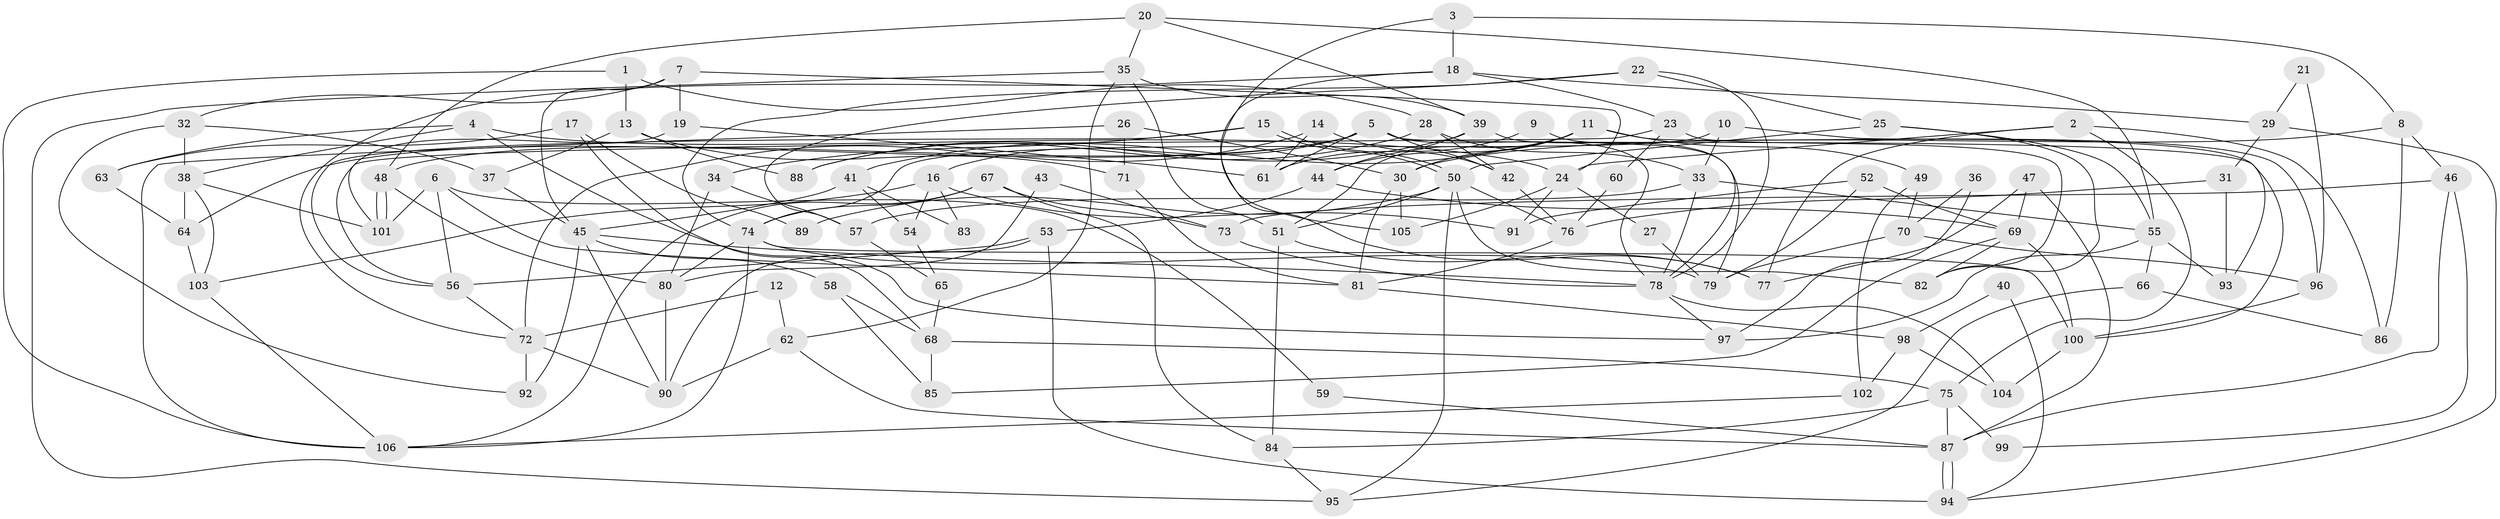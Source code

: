 // Generated by graph-tools (version 1.1) at 2025/11/02/27/25 16:11:17]
// undirected, 106 vertices, 212 edges
graph export_dot {
graph [start="1"]
  node [color=gray90,style=filled];
  1;
  2;
  3;
  4;
  5;
  6;
  7;
  8;
  9;
  10;
  11;
  12;
  13;
  14;
  15;
  16;
  17;
  18;
  19;
  20;
  21;
  22;
  23;
  24;
  25;
  26;
  27;
  28;
  29;
  30;
  31;
  32;
  33;
  34;
  35;
  36;
  37;
  38;
  39;
  40;
  41;
  42;
  43;
  44;
  45;
  46;
  47;
  48;
  49;
  50;
  51;
  52;
  53;
  54;
  55;
  56;
  57;
  58;
  59;
  60;
  61;
  62;
  63;
  64;
  65;
  66;
  67;
  68;
  69;
  70;
  71;
  72;
  73;
  74;
  75;
  76;
  77;
  78;
  79;
  80;
  81;
  82;
  83;
  84;
  85;
  86;
  87;
  88;
  89;
  90;
  91;
  92;
  93;
  94;
  95;
  96;
  97;
  98;
  99;
  100;
  101;
  102;
  103;
  104;
  105;
  106;
  1 -- 106;
  1 -- 28;
  1 -- 13;
  2 -- 75;
  2 -- 77;
  2 -- 24;
  2 -- 86;
  3 -- 18;
  3 -- 105;
  3 -- 8;
  4 -- 24;
  4 -- 38;
  4 -- 63;
  4 -- 97;
  5 -- 100;
  5 -- 78;
  5 -- 16;
  5 -- 42;
  5 -- 48;
  5 -- 61;
  5 -- 64;
  6 -- 56;
  6 -- 101;
  6 -- 59;
  6 -- 81;
  7 -- 24;
  7 -- 45;
  7 -- 19;
  7 -- 32;
  8 -- 86;
  8 -- 30;
  8 -- 46;
  9 -- 61;
  9 -- 78;
  10 -- 74;
  10 -- 33;
  10 -- 93;
  11 -- 44;
  11 -- 51;
  11 -- 30;
  11 -- 41;
  11 -- 49;
  11 -- 96;
  12 -- 72;
  12 -- 62;
  13 -- 37;
  13 -- 71;
  13 -- 88;
  14 -- 72;
  14 -- 42;
  14 -- 61;
  15 -- 50;
  15 -- 50;
  15 -- 34;
  15 -- 56;
  16 -- 103;
  16 -- 54;
  16 -- 83;
  16 -- 91;
  17 -- 68;
  17 -- 63;
  17 -- 89;
  18 -- 29;
  18 -- 23;
  18 -- 72;
  18 -- 77;
  19 -- 61;
  19 -- 101;
  20 -- 48;
  20 -- 35;
  20 -- 39;
  20 -- 55;
  21 -- 96;
  21 -- 29;
  22 -- 25;
  22 -- 74;
  22 -- 57;
  22 -- 78;
  23 -- 82;
  23 -- 56;
  23 -- 60;
  24 -- 91;
  24 -- 27;
  24 -- 105;
  25 -- 55;
  25 -- 50;
  25 -- 82;
  26 -- 30;
  26 -- 71;
  26 -- 106;
  27 -- 79;
  28 -- 33;
  28 -- 88;
  28 -- 42;
  29 -- 31;
  29 -- 94;
  30 -- 81;
  30 -- 105;
  31 -- 93;
  31 -- 76;
  32 -- 38;
  32 -- 37;
  32 -- 92;
  33 -- 78;
  33 -- 55;
  33 -- 57;
  34 -- 57;
  34 -- 80;
  35 -- 95;
  35 -- 51;
  35 -- 39;
  35 -- 62;
  36 -- 97;
  36 -- 70;
  37 -- 45;
  38 -- 101;
  38 -- 64;
  38 -- 103;
  39 -- 44;
  39 -- 79;
  39 -- 88;
  40 -- 94;
  40 -- 98;
  41 -- 45;
  41 -- 54;
  41 -- 83;
  42 -- 76;
  43 -- 73;
  43 -- 80;
  44 -- 53;
  44 -- 69;
  45 -- 90;
  45 -- 92;
  45 -- 58;
  45 -- 78;
  46 -- 87;
  46 -- 73;
  46 -- 99;
  47 -- 69;
  47 -- 87;
  47 -- 77;
  48 -- 101;
  48 -- 101;
  48 -- 80;
  49 -- 102;
  49 -- 70;
  50 -- 76;
  50 -- 51;
  50 -- 82;
  50 -- 89;
  50 -- 95;
  51 -- 77;
  51 -- 84;
  52 -- 79;
  52 -- 69;
  52 -- 91;
  53 -- 56;
  53 -- 90;
  53 -- 94;
  54 -- 65;
  55 -- 97;
  55 -- 66;
  55 -- 93;
  56 -- 72;
  57 -- 65;
  58 -- 85;
  58 -- 68;
  59 -- 87;
  60 -- 76;
  62 -- 87;
  62 -- 90;
  63 -- 64;
  64 -- 103;
  65 -- 68;
  66 -- 95;
  66 -- 86;
  67 -- 73;
  67 -- 106;
  67 -- 74;
  67 -- 84;
  68 -- 75;
  68 -- 85;
  69 -- 82;
  69 -- 85;
  69 -- 100;
  70 -- 96;
  70 -- 79;
  71 -- 81;
  72 -- 90;
  72 -- 92;
  73 -- 78;
  74 -- 79;
  74 -- 80;
  74 -- 100;
  74 -- 106;
  75 -- 84;
  75 -- 87;
  75 -- 99;
  76 -- 81;
  78 -- 97;
  78 -- 104;
  80 -- 90;
  81 -- 98;
  84 -- 95;
  87 -- 94;
  87 -- 94;
  96 -- 100;
  98 -- 104;
  98 -- 102;
  100 -- 104;
  102 -- 106;
  103 -- 106;
}
